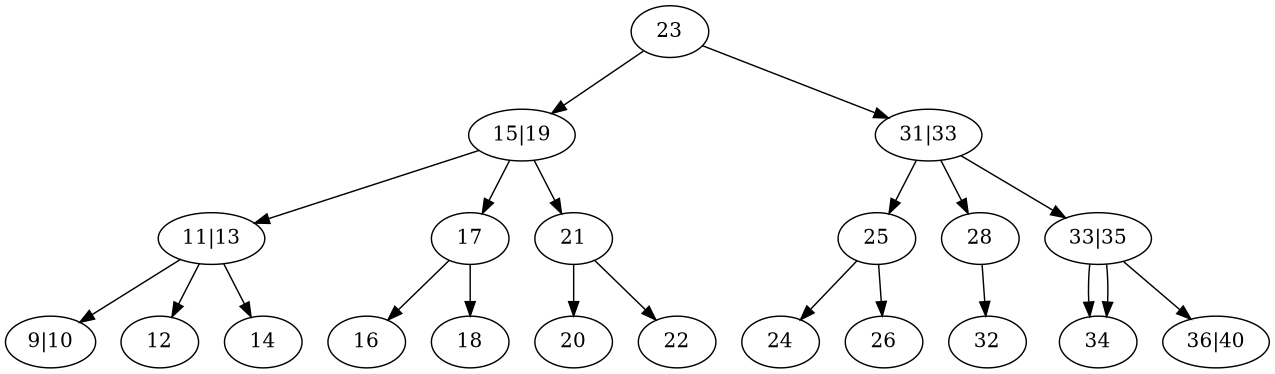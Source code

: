 digraph Two_Three_Tree { 
	size=8.5
	"23" -> "15|19";
	"15|19" -> "11|13";
	"11|13" -> "9|10";
	"11|13" -> "12";
	"11|13" -> "14";
	"15|19" -> "17";
	"17" -> "16";
	"17" -> "18";
	"15|19" -> "21";
	"21" -> "20";
	"21" -> "22";
	"23" -> "31|33";
	"31|33" -> "25";
	"25" -> "24";
	"25" -> "26";
	"31|33" -> "28";
	"28" -> "32";
	"31|33" -> "33|35";
	"33|35" -> "34";
	"33|35" -> "34";
	"33|35" -> "36|40";
}